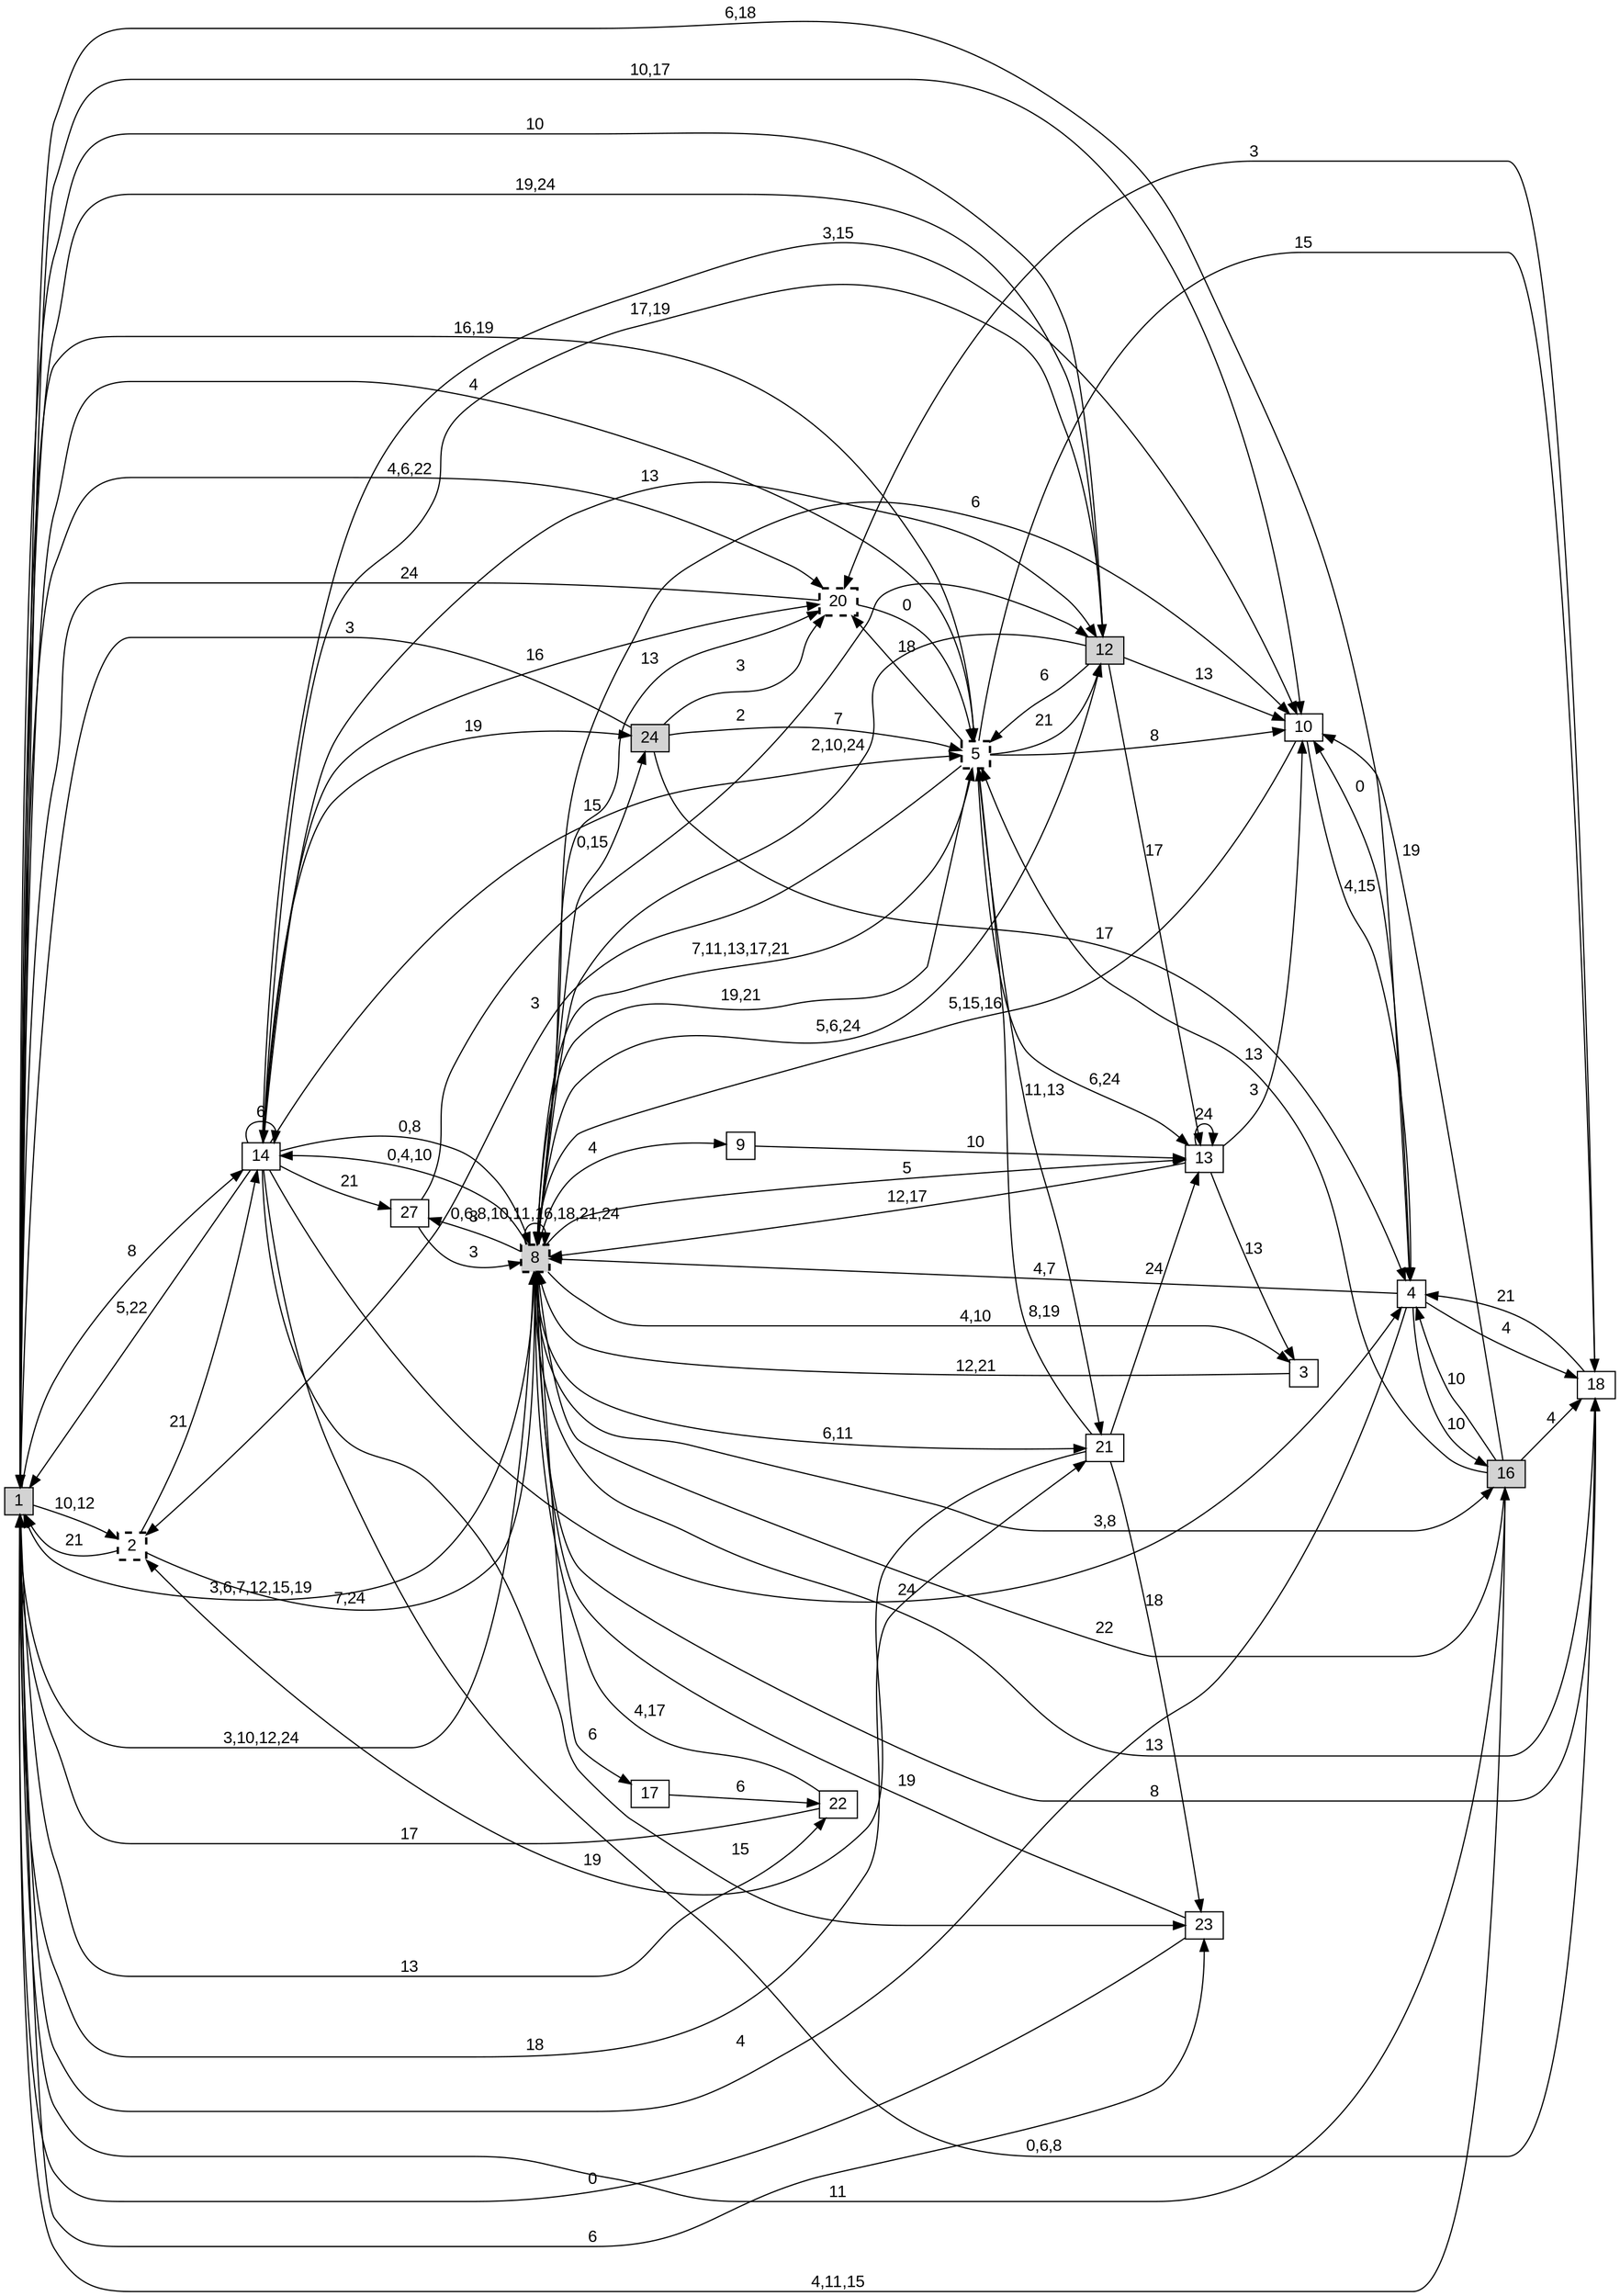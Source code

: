 digraph "NDFA" {
  rankdir=LR
  node [shape=box width=0.1 height=0.1 fontname=Arial]
  edge [fontname=Arial]
/* Estados */
 s1 [label="1" style="filled"] /* I:1 F:0 D:0 */
 s2 [label="2" style="bold,dashed"] /* I:0 F:1 D:0 */
 s3 [label="3" ] /* I:0 F:0 D:0 */
 s4 [label="4" ] /* I:0 F:0 D:0 */
 s5 [label="5" style="bold,dashed"] /* I:0 F:1 D:0 */
 s8 [label="8" style="filled,bold,dashed"] /* I:1 F:1 D:0 */
 s9 [label="9" ] /* I:0 F:0 D:0 */
 s10 [label="10" ] /* I:0 F:0 D:0 */
 s12 [label="12" style="filled"] /* I:1 F:0 D:0 */
 s13 [label="13" ] /* I:0 F:0 D:0 */
 s14 [label="14" ] /* I:0 F:0 D:0 */
 s16 [label="16" style="filled"] /* I:1 F:0 D:0 */
 s17 [label="17" ] /* I:0 F:0 D:0 */
 s18 [label="18" ] /* I:0 F:0 D:0 */
 s20 [label="20" style="bold,dashed"] /* I:0 F:1 D:0 */
 s21 [label="21" ] /* I:0 F:0 D:0 */
 s22 [label="22" ] /* I:0 F:0 D:0 */
 s23 [label="23" ] /* I:0 F:0 D:0 */
 s24 [label="24" style="filled"] /* I:1 F:0 D:0 */
 s27 [label="27" ] /* I:0 F:0 D:0 */
/* Transiciones */
  s1 -> s2 [label="10,12"]
  s1 -> s4 [label="6,18"]
  s1 -> s5 [label="16,19"]
  s1 -> s8 [label="3,10,12,24"]
  s1 -> s10 [label="10,17"]
  s1 -> s12 [label="19,24"]
  s1 -> s14 [label="8"]
  s1 -> s16 [label="4,11,15"]
  s1 -> s20 [label="4,6,22"]
  s1 -> s21 [label="18"]
  s1 -> s22 [label="13"]
  s1 -> s23 [label="6"]
  s2 -> s1 [label="21"]
  s2 -> s8 [label="7,24"]
  s2 -> s14 [label="21"]
  s3 -> s8 [label="12,21"]
  s4 -> s1 [label="4"]
  s4 -> s8 [label="4,7"]
  s4 -> s10 [label="0"]
  s4 -> s16 [label="10"]
  s4 -> s18 [label="4"]
  s5 -> s1 [label="4"]
  s5 -> s2 [label="3"]
  s5 -> s8 [label="19,21"]
  s5 -> s10 [label="8"]
  s5 -> s12 [label="21"]
  s5 -> s13 [label="6,24"]
  s5 -> s18 [label="15"]
  s5 -> s20 [label="18"]
  s5 -> s21 [label="11,13"]
  s8 -> s1 [label="3,6,7,12,15,19"]
  s8 -> s3 [label="4,10"]
  s8 -> s5 [label="7,11,13,17,21"]
  s8 -> s8 [label="0,6,8,10,11,16,18,21,24"]
  s8 -> s9 [label="4"]
  s8 -> s10 [label="6"]
  s8 -> s12 [label="5,6,24"]
  s8 -> s13 [label="5"]
  s8 -> s14 [label="0,4,10"]
  s8 -> s16 [label="3,8"]
  s8 -> s17 [label="6"]
  s8 -> s18 [label="8"]
  s8 -> s20 [label="13"]
  s8 -> s21 [label="6,11"]
  s8 -> s24 [label="0,15"]
  s8 -> s27 [label="3"]
  s9 -> s13 [label="10"]
  s10 -> s4 [label="4,15"]
  s10 -> s8 [label="5,15,16"]
  s12 -> s1 [label="10"]
  s12 -> s5 [label="6"]
  s12 -> s8 [label="2,10,24"]
  s12 -> s10 [label="13"]
  s12 -> s13 [label="17"]
  s12 -> s14 [label="17,19"]
  s13 -> s3 [label="13"]
  s13 -> s8 [label="12,17"]
  s13 -> s10 [label="3"]
  s13 -> s13 [label="24"]
  s14 -> s1 [label="5,22"]
  s14 -> s4 [label="24"]
  s14 -> s5 [label="15"]
  s14 -> s8 [label="0,8"]
  s14 -> s10 [label="3,15"]
  s14 -> s12 [label="13"]
  s14 -> s14 [label="6"]
  s14 -> s18 [label="0,6,8"]
  s14 -> s20 [label="16"]
  s14 -> s23 [label="15"]
  s14 -> s24 [label="19"]
  s14 -> s27 [label="21"]
  s16 -> s1 [label="11"]
  s16 -> s4 [label="10"]
  s16 -> s5 [label="13"]
  s16 -> s8 [label="22"]
  s16 -> s10 [label="19"]
  s16 -> s18 [label="4"]
  s17 -> s22 [label="6"]
  s18 -> s4 [label="21"]
  s18 -> s8 [label="13"]
  s18 -> s20 [label="3"]
  s20 -> s1 [label="24"]
  s20 -> s5 [label="0"]
  s21 -> s2 [label="19"]
  s21 -> s5 [label="8,19"]
  s21 -> s13 [label="24"]
  s21 -> s23 [label="18"]
  s22 -> s1 [label="17"]
  s22 -> s8 [label="4,17"]
  s23 -> s1 [label="0"]
  s23 -> s8 [label="19"]
  s24 -> s1 [label="3"]
  s24 -> s4 [label="17"]
  s24 -> s5 [label="7"]
  s24 -> s20 [label="3"]
  s27 -> s8 [label="3"]
  s27 -> s12 [label="2"]
}
